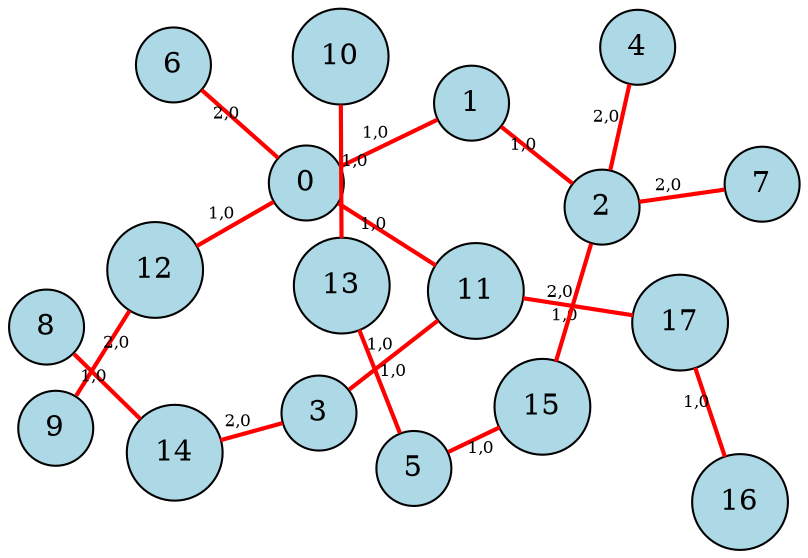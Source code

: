 // Simplified DOT file - MST only
graph Graph1_PrimMST_Simple {
  layout=fdp;
  node [shape=circle, style=filled, fillcolor=lightblue];
  edge [fontsize=8];

  0 -- 1 [label="1,0", color=red, penwidth=2.0];
  0 -- 11 [label="1,0", color=red, penwidth=2.0];
  1 -- 2 [label="1,0", color=red, penwidth=2.0];
  11 -- 3 [label="1,0", color=red, penwidth=2.0];
  11 -- 17 [label="1,0", color=red, penwidth=2.0];
  0 -- 12 [label="1,0", color=red, penwidth=2.0];
  17 -- 16 [label="1,0", color=red, penwidth=2.0];
  12 -- 9 [label="2,0", color=red, penwidth=2.0];
  2 -- 15 [label="2,0", color=red, penwidth=2.0];
  15 -- 5 [label="1,0", color=red, penwidth=2.0];
  5 -- 13 [label="1,0", color=red, penwidth=2.0];
  13 -- 10 [label="1,0", color=red, penwidth=2.0];
  2 -- 4 [label="2,0", color=red, penwidth=2.0];
  0 -- 6 [label="2,0", color=red, penwidth=2.0];
  2 -- 7 [label="2,0", color=red, penwidth=2.0];
  3 -- 14 [label="2,0", color=red, penwidth=2.0];
  14 -- 8 [label="1,0", color=red, penwidth=2.0];
}
